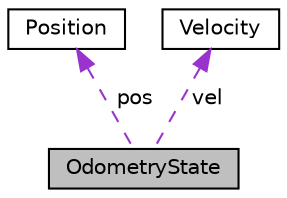 digraph "OdometryState"
{
 // LATEX_PDF_SIZE
  edge [fontname="Helvetica",fontsize="10",labelfontname="Helvetica",labelfontsize="10"];
  node [fontname="Helvetica",fontsize="10",shape=record];
  Node1 [label="OdometryState",height=0.2,width=0.4,color="black", fillcolor="grey75", style="filled", fontcolor="black",tooltip=" "];
  Node2 -> Node1 [dir="back",color="darkorchid3",fontsize="10",style="dashed",label=" pos" ];
  Node2 [label="Position",height=0.2,width=0.4,color="black", fillcolor="white", style="filled",URL="$structPosition.html",tooltip=" "];
  Node3 -> Node1 [dir="back",color="darkorchid3",fontsize="10",style="dashed",label=" vel" ];
  Node3 [label="Velocity",height=0.2,width=0.4,color="black", fillcolor="white", style="filled",URL="$structVelocity.html",tooltip=" "];
}
